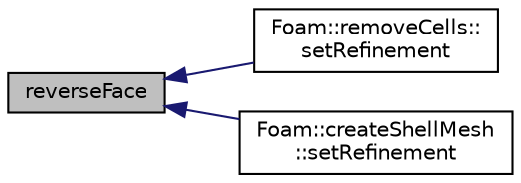 digraph "reverseFace"
{
  bgcolor="transparent";
  edge [fontname="Helvetica",fontsize="10",labelfontname="Helvetica",labelfontsize="10"];
  node [fontname="Helvetica",fontsize="10",shape=record];
  rankdir="LR";
  Node1 [label="reverseFace",height=0.2,width=0.4,color="black", fillcolor="grey75", style="filled", fontcolor="black"];
  Node1 -> Node2 [dir="back",color="midnightblue",fontsize="10",style="solid",fontname="Helvetica"];
  Node2 [label="Foam::removeCells::\lsetRefinement",height=0.2,width=0.4,color="black",URL="$a02155.html#a90dfb3748798e10bc8e79a836ef766f4",tooltip="Play commands into polyTopoChange to remove cells. "];
  Node1 -> Node3 [dir="back",color="midnightblue",fontsize="10",style="solid",fontname="Helvetica"];
  Node3 [label="Foam::createShellMesh\l::setRefinement",height=0.2,width=0.4,color="black",URL="$a00435.html#aef7bf7bc4511c879d54f2bbd3c76729a",tooltip="Play commands into polyTopoChange to create layer mesh. "];
}
